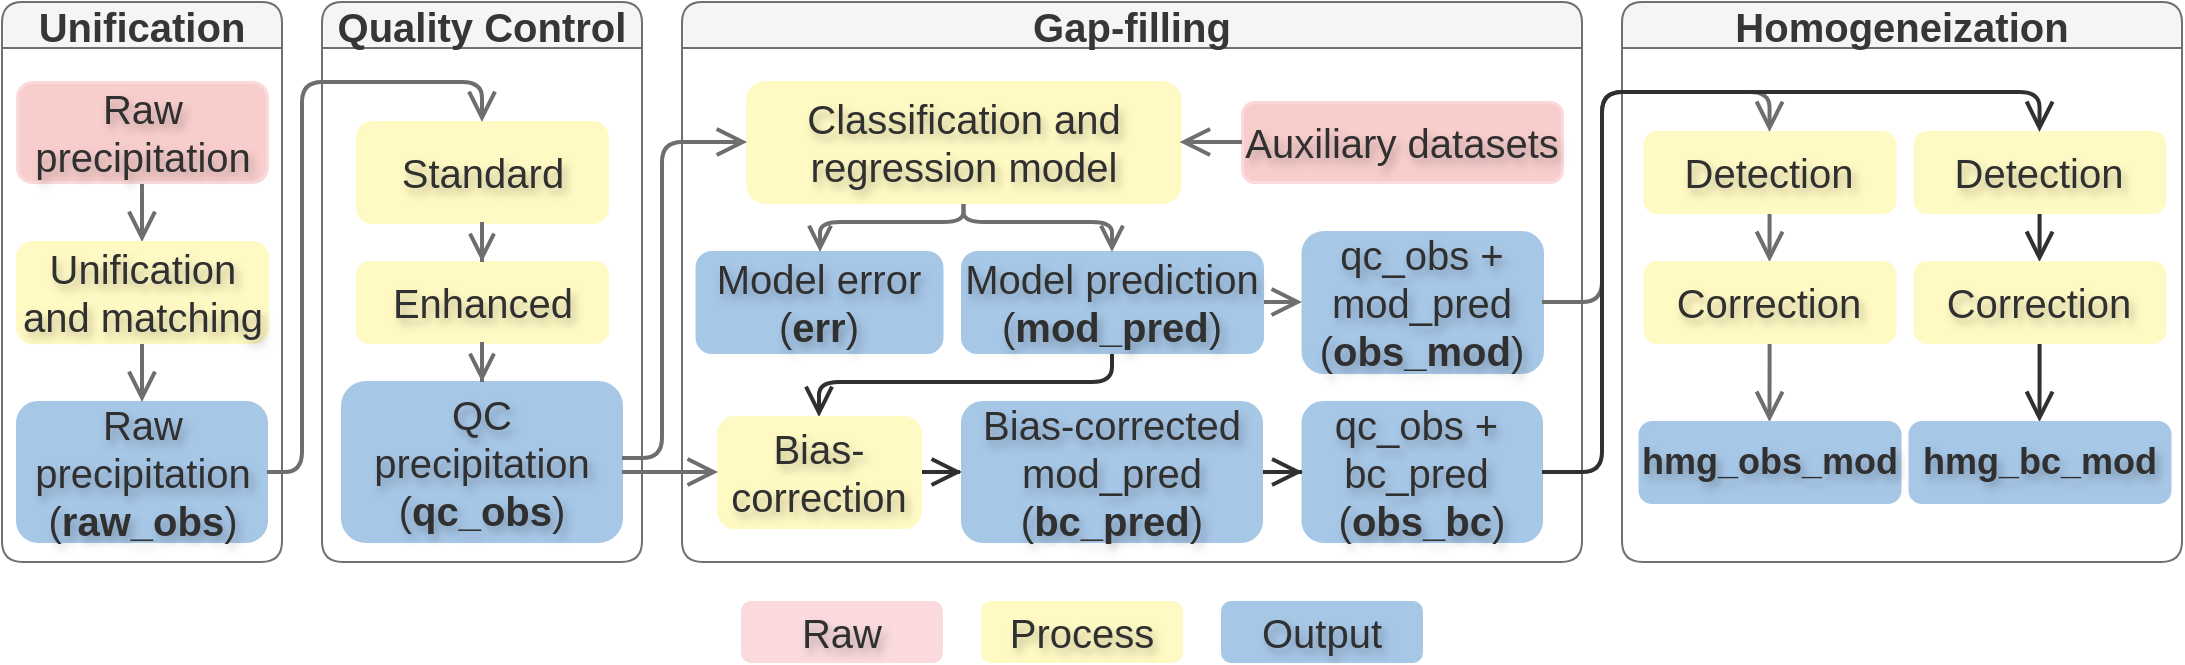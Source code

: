 <mxfile version="24.8.1">
  <diagram name="Page-1" id="W4yna8UcMUhT4XwFUqfj">
    <mxGraphModel dx="1444" dy="813" grid="1" gridSize="10" guides="1" tooltips="1" connect="1" arrows="1" fold="1" page="1" pageScale="1" pageWidth="1200" pageHeight="400" math="0" shadow="0">
      <root>
        <mxCell id="0" />
        <mxCell id="1" parent="0" />
        <mxCell id="rYvbzcU5giqxsE2-Gbjs-3" value="&lt;font style=&quot;font-size: 20px;&quot;&gt;Gap-filling&lt;/font&gt;" style="swimlane;whiteSpace=wrap;html=1;labelBackgroundColor=none;rounded=1;fillColor=#f5f5f5;strokeColor=#707070;fontColor=#363636;fontSize=20;verticalAlign=middle;align=center;labelBorderColor=none;textShadow=0;" parent="1" vertex="1">
          <mxGeometry x="395" y="40" width="450" height="280" as="geometry" />
        </mxCell>
        <mxCell id="rYvbzcU5giqxsE2-Gbjs-68" value="&lt;span style=&quot;font-size: 20px;&quot;&gt;qc_obs +&amp;nbsp;&lt;br style=&quot;font-size: 20px;&quot;&gt;&lt;/span&gt;&lt;span style=&quot;font-size: 20px;&quot;&gt;bc_pred&amp;nbsp;&lt;/span&gt;&lt;div style=&quot;font-size: 20px;&quot;&gt;&lt;span style=&quot;font-size: 20px;&quot;&gt;&lt;span style=&quot;font-size: 20px;&quot;&gt;(&lt;b style=&quot;font-size: 20px;&quot;&gt;obs_bc&lt;/b&gt;)&lt;/span&gt;&lt;/span&gt;&lt;/div&gt;" style="rounded=1;html=1;labelBackgroundColor=none;fillColor=#A7C7E7;strokeColor=#A7C7E7;fontSize=20;fontColor=#303030;textShadow=1;labelBorderColor=none;verticalAlign=middle;align=center;whiteSpace=wrap;" parent="rYvbzcU5giqxsE2-Gbjs-3" vertex="1">
          <mxGeometry x="310.25" y="200" width="119.75" height="70" as="geometry" />
        </mxCell>
        <mxCell id="Sh1Jm_TLHkkye5z9uw8q-112" style="edgeStyle=orthogonalEdgeStyle;rounded=1;orthogonalLoop=1;jettySize=auto;html=1;entryX=0.5;entryY=0;entryDx=0;entryDy=0;endArrow=open;endFill=0;endSize=11;strokeColor=#303030;curved=0;fontSize=20;strokeWidth=2;fontColor=#303030;verticalAlign=middle;align=center;labelBackgroundColor=none;labelBorderColor=none;textShadow=1;" parent="rYvbzcU5giqxsE2-Gbjs-3" source="rYvbzcU5giqxsE2-Gbjs-58" target="Sh1Jm_TLHkkye5z9uw8q-61" edge="1">
          <mxGeometry relative="1" as="geometry">
            <Array as="points">
              <mxPoint x="215" y="190" />
              <mxPoint x="69" y="190" />
            </Array>
          </mxGeometry>
        </mxCell>
        <mxCell id="7yuRbXb_uR1vZo2cL3EA-31" style="edgeStyle=orthogonalEdgeStyle;rounded=0;orthogonalLoop=1;jettySize=auto;html=1;endSize=11;endArrow=open;endFill=0;strokeColor=#6E6E6E;strokeWidth=2;fontColor=#303030;verticalAlign=middle;align=center;labelBackgroundColor=none;labelBorderColor=none;textShadow=1;" parent="rYvbzcU5giqxsE2-Gbjs-3" source="rYvbzcU5giqxsE2-Gbjs-58" edge="1">
          <mxGeometry relative="1" as="geometry">
            <mxPoint x="310" y="150" as="targetPoint" />
          </mxGeometry>
        </mxCell>
        <mxCell id="rYvbzcU5giqxsE2-Gbjs-58" value="&lt;span style=&quot;font-size: 20px;&quot;&gt;Model prediction&lt;/span&gt;&lt;div style=&quot;font-size: 20px;&quot;&gt;&lt;span style=&quot;font-size: 20px;&quot;&gt;&lt;span style=&quot;font-size: 20px;&quot;&gt;(&lt;b style=&quot;font-size: 20px;&quot;&gt;mod_pred&lt;/b&gt;)&lt;/span&gt;&lt;/span&gt;&lt;/div&gt;" style="rounded=1;html=1;labelBackgroundColor=none;fillColor=#A7C7E7;strokeColor=#A7C7E7;fontSize=20;fontColor=#303030;textShadow=1;labelBorderColor=none;strokeWidth=1.5;verticalAlign=middle;align=center;whiteSpace=wrap;" parent="rYvbzcU5giqxsE2-Gbjs-3" vertex="1">
          <mxGeometry x="140" y="125" width="150" height="50" as="geometry" />
        </mxCell>
        <mxCell id="Sh1Jm_TLHkkye5z9uw8q-1" value="&lt;span style=&quot;font-size: 20px;&quot;&gt;Model error&lt;/span&gt;&lt;div style=&quot;font-size: 20px;&quot;&gt;&lt;span style=&quot;font-size: 20px;&quot;&gt;(&lt;b style=&quot;font-size: 20px;&quot;&gt;err&lt;/b&gt;)&lt;/span&gt;&lt;/div&gt;" style="rounded=1;html=1;labelBackgroundColor=none;fillColor=#A7C7E7;strokeColor=#A7C7E7;fontSize=20;fontColor=#303030;textShadow=1;labelBorderColor=none;strokeWidth=1.5;verticalAlign=middle;align=center;whiteSpace=wrap;" parent="rYvbzcU5giqxsE2-Gbjs-3" vertex="1">
          <mxGeometry x="7.25" y="125" width="122.5" height="50" as="geometry" />
        </mxCell>
        <mxCell id="Sh1Jm_TLHkkye5z9uw8q-105" style="edgeStyle=orthogonalEdgeStyle;rounded=1;orthogonalLoop=1;jettySize=auto;html=1;endArrow=open;endFill=0;endSize=9;strokeColor=#6E6E6E;fontSize=20;curved=0;strokeWidth=2;fontColor=#303030;verticalAlign=middle;align=center;labelBackgroundColor=none;labelBorderColor=none;textShadow=1;" parent="rYvbzcU5giqxsE2-Gbjs-3" source="rYvbzcU5giqxsE2-Gbjs-43" target="Sh1Jm_TLHkkye5z9uw8q-1" edge="1">
          <mxGeometry relative="1" as="geometry">
            <Array as="points">
              <mxPoint x="141" y="110" />
              <mxPoint x="69" y="110" />
            </Array>
          </mxGeometry>
        </mxCell>
        <mxCell id="Sh1Jm_TLHkkye5z9uw8q-106" style="edgeStyle=orthogonalEdgeStyle;rounded=1;orthogonalLoop=1;jettySize=auto;html=1;endArrow=open;endFill=0;endSize=9;strokeColor=#6E6E6E;fontSize=20;curved=0;strokeWidth=2;fontColor=#303030;verticalAlign=middle;align=center;labelBackgroundColor=none;labelBorderColor=none;textShadow=1;" parent="rYvbzcU5giqxsE2-Gbjs-3" source="rYvbzcU5giqxsE2-Gbjs-43" target="rYvbzcU5giqxsE2-Gbjs-58" edge="1">
          <mxGeometry relative="1" as="geometry">
            <Array as="points">
              <mxPoint x="141" y="110" />
              <mxPoint x="215" y="110" />
            </Array>
          </mxGeometry>
        </mxCell>
        <mxCell id="rYvbzcU5giqxsE2-Gbjs-43" value="&lt;font style=&quot;font-size: 20px;&quot;&gt;Classification and &lt;br style=&quot;font-size: 20px;&quot;&gt;regression&amp;nbsp;model&lt;/font&gt;" style="rounded=1;html=1;labelBackgroundColor=none;fillColor=#FFF9C4;strokeColor=#FFF9C4;fontSize=20;fontColor=#303030;textShadow=1;labelBorderColor=none;strokeWidth=1.5;verticalAlign=middle;align=center;whiteSpace=wrap;" parent="rYvbzcU5giqxsE2-Gbjs-3" vertex="1">
          <mxGeometry x="32.56" y="40" width="216.25" height="60" as="geometry" />
        </mxCell>
        <mxCell id="rYvbzcU5giqxsE2-Gbjs-59" value="&lt;span style=&quot;font-size: 20px;&quot;&gt;Auxiliary&amp;nbsp;&lt;/span&gt;&lt;span style=&quot;font-size: 20px;&quot;&gt;datasets&lt;br style=&quot;font-size: 20px;&quot;&gt;&lt;/span&gt;" style="rounded=1;html=1;labelBackgroundColor=none;fontSize=20;fillColor=#f8cecc;strokeColor=#FADADD;fontColor=#303030;textShadow=1;labelBorderColor=none;strokeWidth=1.5;verticalAlign=middle;align=center;whiteSpace=wrap;" parent="rYvbzcU5giqxsE2-Gbjs-3" vertex="1">
          <mxGeometry x="280" y="50" width="160" height="40" as="geometry" />
        </mxCell>
        <mxCell id="rYvbzcU5giqxsE2-Gbjs-82" value="&lt;span style=&quot;font-size: 20px;&quot;&gt;qc_obs + mod_pred&lt;/span&gt;&lt;div style=&quot;font-size: 20px;&quot;&gt;&lt;span style=&quot;font-size: 20px;&quot;&gt;(&lt;b style=&quot;font-size: 20px;&quot;&gt;obs_mod&lt;/b&gt;)&lt;/span&gt;&lt;/div&gt;" style="rounded=1;html=1;labelBackgroundColor=none;fillColor=#A7C7E7;strokeColor=#A7C7E7;fontSize=20;fontColor=#303030;textShadow=1;labelBorderColor=none;strokeWidth=1.5;verticalAlign=middle;align=center;whiteSpace=wrap;" parent="rYvbzcU5giqxsE2-Gbjs-3" vertex="1">
          <mxGeometry x="310.25" y="115" width="119.75" height="70" as="geometry" />
        </mxCell>
        <mxCell id="rYvbzcU5giqxsE2-Gbjs-86" style="edgeStyle=orthogonalEdgeStyle;rounded=0;orthogonalLoop=1;jettySize=auto;html=1;labelBackgroundColor=none;fontColor=#303030;fontSize=20;strokeColor=#6E6E6E;textShadow=1;labelBorderColor=none;endArrow=open;endFill=0;endSize=11;strokeWidth=2;verticalAlign=middle;align=center;" parent="rYvbzcU5giqxsE2-Gbjs-3" source="rYvbzcU5giqxsE2-Gbjs-59" target="rYvbzcU5giqxsE2-Gbjs-43" edge="1">
          <mxGeometry relative="1" as="geometry">
            <Array as="points">
              <mxPoint x="285.5" y="70" />
              <mxPoint x="285.5" y="70" />
            </Array>
          </mxGeometry>
        </mxCell>
        <mxCell id="7yuRbXb_uR1vZo2cL3EA-39" style="edgeStyle=orthogonalEdgeStyle;rounded=0;orthogonalLoop=1;jettySize=auto;html=1;entryX=0;entryY=0.5;entryDx=0;entryDy=0;strokeColor=#303030;endArrow=open;endFill=0;endSize=11;strokeWidth=2;fontColor=#303030;verticalAlign=middle;align=center;labelBackgroundColor=none;labelBorderColor=none;textShadow=1;" parent="rYvbzcU5giqxsE2-Gbjs-3" source="Sh1Jm_TLHkkye5z9uw8q-61" target="Sh1Jm_TLHkkye5z9uw8q-64" edge="1">
          <mxGeometry relative="1" as="geometry" />
        </mxCell>
        <mxCell id="Sh1Jm_TLHkkye5z9uw8q-61" value="&lt;font style=&quot;font-size: 20px;&quot;&gt;Bias-&lt;/font&gt;&lt;span style=&quot;font-size: 20px;&quot;&gt;correction&lt;/span&gt;" style="rounded=1;html=1;labelBackgroundColor=none;fillColor=#FFF9C4;strokeColor=#FFF9C4;fontSize=20;fontColor=#303030;textShadow=1;labelBorderColor=none;strokeWidth=1.5;verticalAlign=middle;align=center;whiteSpace=wrap;" parent="rYvbzcU5giqxsE2-Gbjs-3" vertex="1">
          <mxGeometry x="18" y="207.5" width="101" height="55" as="geometry" />
        </mxCell>
        <mxCell id="7yuRbXb_uR1vZo2cL3EA-32" style="edgeStyle=orthogonalEdgeStyle;rounded=0;orthogonalLoop=1;jettySize=auto;html=1;entryX=0;entryY=0.5;entryDx=0;entryDy=0;endSize=11;endArrow=open;endFill=0;strokeColor=#303030;strokeWidth=2;fontColor=#303030;verticalAlign=middle;align=center;labelBackgroundColor=none;labelBorderColor=none;textShadow=1;" parent="rYvbzcU5giqxsE2-Gbjs-3" source="Sh1Jm_TLHkkye5z9uw8q-64" target="rYvbzcU5giqxsE2-Gbjs-68" edge="1">
          <mxGeometry relative="1" as="geometry" />
        </mxCell>
        <mxCell id="Sh1Jm_TLHkkye5z9uw8q-64" value="&lt;font style=&quot;font-size: 20px;&quot;&gt;Bias-corrected mod_pred&lt;/font&gt;&lt;font style=&quot;font-size: 20px;&quot;&gt; (&lt;b style=&quot;font-size: 20px;&quot;&gt;bc_pred&lt;/b&gt;)&lt;/font&gt;" style="rounded=1;html=1;labelBackgroundColor=none;fillColor=#A7C7E7;strokeColor=#A7C7E7;fontSize=20;fontColor=#303030;textShadow=1;labelBorderColor=none;verticalAlign=middle;align=center;whiteSpace=wrap;" parent="rYvbzcU5giqxsE2-Gbjs-3" vertex="1">
          <mxGeometry x="140" y="200" width="150" height="70" as="geometry" />
        </mxCell>
        <mxCell id="rYvbzcU5giqxsE2-Gbjs-4" value="&lt;font style=&quot;font-size: 20px;&quot;&gt;Homogeneization&lt;/font&gt;" style="swimlane;whiteSpace=wrap;html=1;labelBackgroundColor=none;rounded=1;fillColor=#f5f5f5;strokeColor=#707070;fontColor=#363636;fontSize=20;verticalAlign=middle;align=center;labelBorderColor=none;textShadow=0;container=0;" parent="1" vertex="1">
          <mxGeometry x="865" y="40" width="280" height="280" as="geometry" />
        </mxCell>
        <mxCell id="pM-h-zgSJqPHAiQbAQI6-9" style="edgeStyle=orthogonalEdgeStyle;rounded=0;orthogonalLoop=1;jettySize=auto;html=1;entryX=0.5;entryY=0;entryDx=0;entryDy=0;strokeColor=#303030;strokeWidth=2;endSize=11;endArrow=open;endFill=0;" edge="1" parent="rYvbzcU5giqxsE2-Gbjs-4" source="Sh1Jm_TLHkkye5z9uw8q-41" target="pM-h-zgSJqPHAiQbAQI6-2">
          <mxGeometry relative="1" as="geometry" />
        </mxCell>
        <mxCell id="Sh1Jm_TLHkkye5z9uw8q-41" value="&lt;font style=&quot;font-size: 20px;&quot;&gt;Detection&lt;/font&gt;" style="rounded=1;html=1;labelBackgroundColor=none;fillColor=#FFF9C4;strokeColor=#FFF9C4;fontSize=20;fontColor=#303030;textShadow=1;labelBorderColor=none;strokeWidth=1.5;verticalAlign=middle;align=center;whiteSpace=wrap;container=0;" parent="rYvbzcU5giqxsE2-Gbjs-4" vertex="1">
          <mxGeometry x="146.25" y="65" width="125" height="40" as="geometry" />
        </mxCell>
        <mxCell id="pM-h-zgSJqPHAiQbAQI6-6" style="edgeStyle=orthogonalEdgeStyle;rounded=0;orthogonalLoop=1;jettySize=auto;html=1;entryX=0.5;entryY=0;entryDx=0;entryDy=0;strokeColor=#6E6E6E;strokeWidth=2;endSize=11;endArrow=open;endFill=0;" edge="1" parent="rYvbzcU5giqxsE2-Gbjs-4" source="pM-h-zgSJqPHAiQbAQI6-1" target="Sh1Jm_TLHkkye5z9uw8q-39">
          <mxGeometry relative="1" as="geometry" />
        </mxCell>
        <mxCell id="pM-h-zgSJqPHAiQbAQI6-1" value="&lt;font style=&quot;font-size: 20px;&quot;&gt;Detection&lt;/font&gt;" style="rounded=1;html=1;labelBackgroundColor=none;fillColor=#FFF9C4;strokeColor=#FFF9C4;fontSize=20;fontColor=#303030;textShadow=1;labelBorderColor=none;strokeWidth=1.5;verticalAlign=middle;align=center;whiteSpace=wrap;container=0;" vertex="1" parent="rYvbzcU5giqxsE2-Gbjs-4">
          <mxGeometry x="11.25" y="65" width="125" height="40" as="geometry" />
        </mxCell>
        <mxCell id="pM-h-zgSJqPHAiQbAQI6-7" style="edgeStyle=orthogonalEdgeStyle;rounded=0;orthogonalLoop=1;jettySize=auto;html=1;entryX=0.5;entryY=0;entryDx=0;entryDy=0;strokeColor=#6E6E6E;strokeWidth=2;endSize=11;endArrow=open;endFill=0;" edge="1" parent="rYvbzcU5giqxsE2-Gbjs-4" source="Sh1Jm_TLHkkye5z9uw8q-39" target="rYvbzcU5giqxsE2-Gbjs-103">
          <mxGeometry relative="1" as="geometry" />
        </mxCell>
        <mxCell id="Sh1Jm_TLHkkye5z9uw8q-39" value="&lt;font style=&quot;font-size: 20px;&quot;&gt;Correction&lt;/font&gt;" style="rounded=1;html=1;labelBackgroundColor=none;fillColor=#FFF9C4;strokeColor=#FFF9C4;fontSize=20;fontColor=#303030;textShadow=1;labelBorderColor=none;strokeWidth=1.5;verticalAlign=middle;align=center;whiteSpace=wrap;container=0;" parent="rYvbzcU5giqxsE2-Gbjs-4" vertex="1">
          <mxGeometry x="11.25" y="130" width="125" height="40" as="geometry" />
        </mxCell>
        <mxCell id="pM-h-zgSJqPHAiQbAQI6-11" style="edgeStyle=orthogonalEdgeStyle;rounded=0;orthogonalLoop=1;jettySize=auto;html=1;entryX=0.5;entryY=0;entryDx=0;entryDy=0;strokeColor=#303030;endArrow=open;endFill=0;strokeWidth=2;endSize=11;" edge="1" parent="rYvbzcU5giqxsE2-Gbjs-4" source="pM-h-zgSJqPHAiQbAQI6-2" target="pM-h-zgSJqPHAiQbAQI6-10">
          <mxGeometry relative="1" as="geometry" />
        </mxCell>
        <mxCell id="pM-h-zgSJqPHAiQbAQI6-2" value="&lt;font style=&quot;font-size: 20px;&quot;&gt;Correction&lt;/font&gt;" style="rounded=1;html=1;labelBackgroundColor=none;fillColor=#FFF9C4;strokeColor=#FFF9C4;fontSize=20;fontColor=#303030;textShadow=1;labelBorderColor=none;strokeWidth=1.5;verticalAlign=middle;align=center;whiteSpace=wrap;container=0;" vertex="1" parent="rYvbzcU5giqxsE2-Gbjs-4">
          <mxGeometry x="146.25" y="130" width="125" height="40" as="geometry" />
        </mxCell>
        <mxCell id="pM-h-zgSJqPHAiQbAQI6-3" style="edgeStyle=orthogonalEdgeStyle;rounded=0;orthogonalLoop=1;jettySize=auto;html=1;exitX=0.5;exitY=1;exitDx=0;exitDy=0;" edge="1" parent="rYvbzcU5giqxsE2-Gbjs-4" source="pM-h-zgSJqPHAiQbAQI6-1" target="pM-h-zgSJqPHAiQbAQI6-1">
          <mxGeometry relative="1" as="geometry" />
        </mxCell>
        <mxCell id="rYvbzcU5giqxsE2-Gbjs-103" value="&lt;b style=&quot;font-size: 18px;&quot;&gt;&lt;font style=&quot;font-size: 18px;&quot;&gt;hmg_obs_mod&lt;/font&gt;&lt;/b&gt;" style="rounded=1;html=1;labelBackgroundColor=none;fillColor=#A7C7E7;strokeColor=#A7C7E7;fontSize=18;fontColor=#303030;textShadow=1;labelBorderColor=none;strokeWidth=1.5;verticalAlign=middle;align=center;whiteSpace=wrap;container=0;" parent="rYvbzcU5giqxsE2-Gbjs-4" vertex="1">
          <mxGeometry x="8.75" y="210" width="130" height="40" as="geometry" />
        </mxCell>
        <mxCell id="pM-h-zgSJqPHAiQbAQI6-10" value="&lt;b style=&quot;font-size: 18px;&quot;&gt;&lt;font style=&quot;font-size: 18px;&quot;&gt;hmg_bc_mod&lt;/font&gt;&lt;/b&gt;" style="rounded=1;html=1;labelBackgroundColor=none;fillColor=#A7C7E7;strokeColor=#A7C7E7;fontSize=18;fontColor=#303030;textShadow=1;labelBorderColor=none;strokeWidth=1.5;verticalAlign=middle;align=center;whiteSpace=wrap;container=0;" vertex="1" parent="rYvbzcU5giqxsE2-Gbjs-4">
          <mxGeometry x="143.75" y="210" width="130" height="40" as="geometry" />
        </mxCell>
        <mxCell id="rYvbzcU5giqxsE2-Gbjs-1" value="&lt;font style=&quot;font-size: 20px;&quot;&gt;Unification&lt;/font&gt;" style="swimlane;whiteSpace=wrap;html=1;labelBackgroundColor=none;rounded=1;fillColor=#f5f5f5;strokeColor=#707070;fontColor=#363636;fontSize=20;verticalAlign=middle;align=center;labelBorderColor=none;textShadow=0;" parent="1" vertex="1">
          <mxGeometry x="55" y="40" width="140" height="280" as="geometry">
            <mxRectangle x="90" y="280" width="100" height="30" as="alternateBounds" />
          </mxGeometry>
        </mxCell>
        <mxCell id="rYvbzcU5giqxsE2-Gbjs-30" value="&lt;font style=&quot;font-size: 20px;&quot;&gt;Raw precipitation (&lt;b style=&quot;font-size: 20px;&quot;&gt;raw_obs&lt;/b&gt;)&lt;/font&gt;" style="rounded=1;html=1;labelBackgroundColor=none;fillColor=#A7C7E7;strokeColor=#A7C7E7;fontSize=20;fontColor=#303030;textShadow=1;labelBorderColor=none;verticalAlign=middle;align=center;whiteSpace=wrap;" parent="rYvbzcU5giqxsE2-Gbjs-1" vertex="1">
          <mxGeometry x="7.5" y="200" width="125" height="70" as="geometry" />
        </mxCell>
        <mxCell id="GVIinRcIQDQHaHZ2JQYo-2" style="edgeStyle=orthogonalEdgeStyle;rounded=0;orthogonalLoop=1;jettySize=auto;html=1;entryX=0.5;entryY=0;entryDx=0;entryDy=0;endSize=11;endArrow=open;endFill=0;strokeColor=#6E6E6E;fontSize=20;strokeWidth=2;fontColor=#303030;verticalAlign=middle;align=center;labelBackgroundColor=none;labelBorderColor=none;textShadow=1;" parent="rYvbzcU5giqxsE2-Gbjs-1" source="rYvbzcU5giqxsE2-Gbjs-6" target="GVIinRcIQDQHaHZ2JQYo-1" edge="1">
          <mxGeometry relative="1" as="geometry" />
        </mxCell>
        <mxCell id="rYvbzcU5giqxsE2-Gbjs-6" value="&lt;font style=&quot;font-size: 20px;&quot;&gt;Raw precipitation&lt;/font&gt;" style="rounded=1;html=1;labelBackgroundColor=none;fontSize=20;fillColor=#f8cecc;strokeColor=#FADADD;fontColor=#303030;textShadow=1;labelBorderColor=none;strokeWidth=1.5;verticalAlign=middle;align=center;whiteSpace=wrap;" parent="rYvbzcU5giqxsE2-Gbjs-1" vertex="1">
          <mxGeometry x="7.5" y="40" width="125" height="50" as="geometry" />
        </mxCell>
        <mxCell id="GVIinRcIQDQHaHZ2JQYo-3" style="edgeStyle=orthogonalEdgeStyle;rounded=0;orthogonalLoop=1;jettySize=auto;html=1;entryX=0.5;entryY=0;entryDx=0;entryDy=0;strokeColor=#6E6E6E;endSize=11;endArrow=open;endFill=0;fontSize=20;strokeWidth=2;fontColor=#303030;verticalAlign=middle;align=center;labelBackgroundColor=none;labelBorderColor=none;textShadow=1;" parent="rYvbzcU5giqxsE2-Gbjs-1" source="GVIinRcIQDQHaHZ2JQYo-1" target="rYvbzcU5giqxsE2-Gbjs-30" edge="1">
          <mxGeometry relative="1" as="geometry">
            <Array as="points">
              <mxPoint x="70" y="180" />
              <mxPoint x="70" y="180" />
            </Array>
          </mxGeometry>
        </mxCell>
        <mxCell id="GVIinRcIQDQHaHZ2JQYo-1" value="&lt;font style=&quot;font-size: 20px;&quot;&gt;Unification and matching&lt;/font&gt;" style="rounded=1;html=1;labelBackgroundColor=none;fillColor=#FFF9C4;strokeColor=#FFF9C4;fontSize=20;fontColor=#303030;textShadow=1;labelBorderColor=none;strokeWidth=1.5;verticalAlign=middle;align=center;whiteSpace=wrap;" parent="rYvbzcU5giqxsE2-Gbjs-1" vertex="1">
          <mxGeometry x="7.5" y="120" width="125" height="50" as="geometry" />
        </mxCell>
        <mxCell id="rYvbzcU5giqxsE2-Gbjs-2" value="&lt;font style=&quot;font-size: 20px;&quot;&gt;Quality Control&lt;/font&gt;" style="swimlane;whiteSpace=wrap;html=1;startSize=23;labelBackgroundColor=none;rounded=1;fillColor=#f5f5f5;strokeColor=#707070;fontColor=#363636;fontSize=20;verticalAlign=middle;align=center;labelBorderColor=none;textShadow=0;" parent="1" vertex="1">
          <mxGeometry x="215" y="40" width="160" height="280" as="geometry">
            <mxRectangle x="50" y="130" width="130" height="30" as="alternateBounds" />
          </mxGeometry>
        </mxCell>
        <mxCell id="rYvbzcU5giqxsE2-Gbjs-132" value="&lt;span style=&quot;font-size: 20px;&quot;&gt;QC precipitation (&lt;b style=&quot;font-size: 20px;&quot;&gt;qc_obs&lt;/b&gt;)&lt;/span&gt;" style="rounded=1;html=1;labelBackgroundColor=none;fillColor=#A7C7E7;strokeColor=#A7C7E7;fontSize=20;fontColor=#303030;textShadow=1;labelBorderColor=none;verticalAlign=middle;align=center;whiteSpace=wrap;" parent="rYvbzcU5giqxsE2-Gbjs-2" vertex="1">
          <mxGeometry x="10" y="190" width="140" height="80" as="geometry" />
        </mxCell>
        <mxCell id="rYvbzcU5giqxsE2-Gbjs-121" value="&lt;font style=&quot;font-size: 20px;&quot;&gt;Standard&lt;/font&gt;" style="rounded=1;html=1;labelBackgroundColor=none;fillColor=#FFF9C4;strokeColor=#FFF9C4;fontSize=20;fontColor=#303030;textShadow=1;labelBorderColor=none;strokeWidth=1.5;verticalAlign=middle;align=center;whiteSpace=wrap;" parent="rYvbzcU5giqxsE2-Gbjs-2" vertex="1">
          <mxGeometry x="17.5" y="60" width="125" height="50" as="geometry" />
        </mxCell>
        <mxCell id="rYvbzcU5giqxsE2-Gbjs-38" value="&lt;font style=&quot;font-size: 20px;&quot;&gt;Enhanced&lt;/font&gt;" style="rounded=1;html=1;labelBackgroundColor=none;fillColor=#FFF9C4;strokeColor=#FFF9C4;fontSize=20;fontColor=#303030;textShadow=1;labelBorderColor=none;strokeWidth=1.5;verticalAlign=middle;align=center;whiteSpace=wrap;" parent="rYvbzcU5giqxsE2-Gbjs-2" vertex="1">
          <mxGeometry x="17.5" y="130" width="125" height="40" as="geometry" />
        </mxCell>
        <mxCell id="rYvbzcU5giqxsE2-Gbjs-137" style="edgeStyle=orthogonalEdgeStyle;rounded=0;orthogonalLoop=1;jettySize=auto;html=1;labelBackgroundColor=none;fontColor=#303030;fontSize=20;strokeColor=#6E6E6E;textShadow=1;labelBorderColor=none;endArrow=open;endFill=0;endSize=10;strokeWidth=2;startSize=8;verticalAlign=middle;align=center;" parent="rYvbzcU5giqxsE2-Gbjs-2" source="rYvbzcU5giqxsE2-Gbjs-121" target="rYvbzcU5giqxsE2-Gbjs-38" edge="1">
          <mxGeometry relative="1" as="geometry" />
        </mxCell>
        <mxCell id="rYvbzcU5giqxsE2-Gbjs-138" style="edgeStyle=orthogonalEdgeStyle;rounded=0;orthogonalLoop=1;jettySize=auto;html=1;entryX=0.5;entryY=0;entryDx=0;entryDy=0;labelBackgroundColor=none;fontColor=#303030;fontSize=20;strokeColor=#6E6E6E;textShadow=1;labelBorderColor=none;endArrow=open;endFill=0;endSize=10;strokeWidth=2;verticalAlign=middle;align=center;" parent="rYvbzcU5giqxsE2-Gbjs-2" source="rYvbzcU5giqxsE2-Gbjs-38" target="rYvbzcU5giqxsE2-Gbjs-132" edge="1">
          <mxGeometry relative="1" as="geometry" />
        </mxCell>
        <mxCell id="Sh1Jm_TLHkkye5z9uw8q-52" value="Raw" style="rounded=1;html=1;labelBackgroundColor=none;fontSize=20;fillColor=#FADADD;strokeColor=#FADADD;fontColor=#303030;textShadow=1;verticalAlign=middle;align=center;labelBorderColor=none;whiteSpace=wrap;" parent="1" vertex="1">
          <mxGeometry x="425" y="340" width="100" height="30" as="geometry" />
        </mxCell>
        <mxCell id="Sh1Jm_TLHkkye5z9uw8q-53" value="&lt;font style=&quot;font-size: 20px;&quot;&gt;Process&lt;/font&gt;" style="rounded=1;html=1;labelBackgroundColor=none;fillColor=#FFF9C4;strokeColor=#FFF9C4;fontSize=20;fontColor=#303030;textShadow=1;verticalAlign=middle;align=center;labelBorderColor=none;whiteSpace=wrap;" parent="1" vertex="1">
          <mxGeometry x="545" y="340" width="100" height="30" as="geometry" />
        </mxCell>
        <mxCell id="Sh1Jm_TLHkkye5z9uw8q-56" value="Output" style="rounded=1;html=1;labelBackgroundColor=none;fontSize=20;fillColor=#A7C7E7;strokeColor=#A7C7E7;fontColor=#303030;textShadow=1;verticalAlign=middle;align=center;labelBorderColor=none;whiteSpace=wrap;" parent="1" vertex="1">
          <mxGeometry x="665" y="340" width="100" height="30" as="geometry" />
        </mxCell>
        <mxCell id="7yuRbXb_uR1vZo2cL3EA-23" style="edgeStyle=orthogonalEdgeStyle;rounded=1;orthogonalLoop=1;jettySize=auto;html=1;entryX=0;entryY=0.5;entryDx=0;entryDy=0;strokeColor=#6E6E6E;strokeWidth=2;endSize=11;endArrow=open;endFill=0;curved=0;fontSize=20;fontColor=#303030;verticalAlign=middle;align=center;labelBackgroundColor=none;labelBorderColor=none;textShadow=1;" parent="1" source="rYvbzcU5giqxsE2-Gbjs-132" target="rYvbzcU5giqxsE2-Gbjs-43" edge="1">
          <mxGeometry relative="1" as="geometry">
            <Array as="points">
              <mxPoint x="385" y="268" />
              <mxPoint x="385" y="110" />
            </Array>
          </mxGeometry>
        </mxCell>
        <mxCell id="7yuRbXb_uR1vZo2cL3EA-24" style="edgeStyle=orthogonalEdgeStyle;rounded=1;orthogonalLoop=1;jettySize=auto;html=1;entryX=0.5;entryY=0;entryDx=0;entryDy=0;strokeColor=#6E6E6E;endSize=11;endArrow=open;endFill=0;curved=0;fontSize=20;strokeWidth=2;fontColor=#303030;verticalAlign=middle;align=center;labelBackgroundColor=none;labelBorderColor=none;textShadow=1;" parent="1" source="rYvbzcU5giqxsE2-Gbjs-30" target="rYvbzcU5giqxsE2-Gbjs-121" edge="1">
          <mxGeometry relative="1" as="geometry">
            <Array as="points">
              <mxPoint x="205" y="275" />
              <mxPoint x="205" y="80" />
              <mxPoint x="295" y="80" />
            </Array>
          </mxGeometry>
        </mxCell>
        <mxCell id="7yuRbXb_uR1vZo2cL3EA-38" style="edgeStyle=orthogonalEdgeStyle;rounded=0;orthogonalLoop=1;jettySize=auto;html=1;entryX=0;entryY=0.5;entryDx=0;entryDy=0;strokeColor=#6E6E6E;endArrow=open;endFill=0;endSize=11;strokeWidth=2;fontColor=#303030;verticalAlign=middle;align=center;labelBackgroundColor=none;labelBorderColor=none;textShadow=1;" parent="1" source="rYvbzcU5giqxsE2-Gbjs-132" target="Sh1Jm_TLHkkye5z9uw8q-61" edge="1">
          <mxGeometry relative="1" as="geometry">
            <Array as="points">
              <mxPoint x="375" y="275" />
              <mxPoint x="375" y="275" />
            </Array>
          </mxGeometry>
        </mxCell>
        <mxCell id="pM-h-zgSJqPHAiQbAQI6-4" style="edgeStyle=orthogonalEdgeStyle;rounded=1;orthogonalLoop=1;jettySize=auto;html=1;entryX=0.5;entryY=0;entryDx=0;entryDy=0;strokeColor=#6E6E6E;strokeWidth=2;endArrow=open;endFill=0;endSize=11;curved=0;" edge="1" parent="1" source="rYvbzcU5giqxsE2-Gbjs-82" target="pM-h-zgSJqPHAiQbAQI6-1">
          <mxGeometry relative="1" as="geometry">
            <Array as="points">
              <mxPoint x="855" y="190" />
              <mxPoint x="855" y="85" />
              <mxPoint x="938" y="85" />
            </Array>
          </mxGeometry>
        </mxCell>
        <mxCell id="pM-h-zgSJqPHAiQbAQI6-5" style="edgeStyle=orthogonalEdgeStyle;rounded=1;orthogonalLoop=1;jettySize=auto;html=1;entryX=0.5;entryY=0;entryDx=0;entryDy=0;strokeColor=#303030;strokeWidth=2;endArrow=open;endFill=0;endSize=11;curved=0;" edge="1" parent="1" source="rYvbzcU5giqxsE2-Gbjs-68" target="Sh1Jm_TLHkkye5z9uw8q-41">
          <mxGeometry relative="1" as="geometry">
            <Array as="points">
              <mxPoint x="855" y="275" />
              <mxPoint x="855" y="85" />
              <mxPoint x="1073" y="85" />
            </Array>
          </mxGeometry>
        </mxCell>
      </root>
    </mxGraphModel>
  </diagram>
</mxfile>
